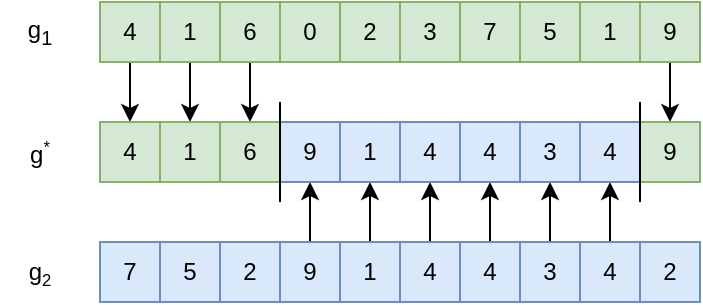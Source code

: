 <mxfile version="12.6.5" type="device"><diagram id="2mAHmwMzr87A_4bNKdTc" name="Page-1"><mxGraphModel dx="665" dy="437" grid="1" gridSize="10" guides="1" tooltips="1" connect="1" arrows="1" fold="1" page="1" pageScale="1" pageWidth="827" pageHeight="1169" math="0" shadow="0"><root><mxCell id="0"/><mxCell id="1" parent="0"/><mxCell id="FqOyELSiY_nIaI49sk2c-47" style="edgeStyle=orthogonalEdgeStyle;rounded=0;orthogonalLoop=1;jettySize=auto;html=1;exitX=0.5;exitY=1;exitDx=0;exitDy=0;entryX=0.5;entryY=0;entryDx=0;entryDy=0;" edge="1" parent="1" source="FqOyELSiY_nIaI49sk2c-1" target="FqOyELSiY_nIaI49sk2c-33"><mxGeometry relative="1" as="geometry"/></mxCell><mxCell id="FqOyELSiY_nIaI49sk2c-1" value="4" style="whiteSpace=wrap;html=1;aspect=fixed;fillColor=#d5e8d4;strokeColor=#82b366;" vertex="1" parent="1"><mxGeometry x="90" y="20" width="30" height="30" as="geometry"/></mxCell><mxCell id="FqOyELSiY_nIaI49sk2c-2" value="g&lt;sub&gt;1&lt;/sub&gt;" style="text;html=1;strokeColor=none;fillColor=none;align=center;verticalAlign=middle;whiteSpace=wrap;rounded=0;" vertex="1" parent="1"><mxGeometry x="40" y="25" width="40" height="20" as="geometry"/></mxCell><mxCell id="FqOyELSiY_nIaI49sk2c-48" style="edgeStyle=orthogonalEdgeStyle;rounded=0;orthogonalLoop=1;jettySize=auto;html=1;exitX=0.5;exitY=1;exitDx=0;exitDy=0;entryX=0.5;entryY=0;entryDx=0;entryDy=0;" edge="1" parent="1" source="FqOyELSiY_nIaI49sk2c-3" target="FqOyELSiY_nIaI49sk2c-35"><mxGeometry relative="1" as="geometry"/></mxCell><mxCell id="FqOyELSiY_nIaI49sk2c-3" value="1" style="whiteSpace=wrap;html=1;aspect=fixed;fillColor=#d5e8d4;strokeColor=#82b366;" vertex="1" parent="1"><mxGeometry x="120" y="20" width="30" height="30" as="geometry"/></mxCell><mxCell id="FqOyELSiY_nIaI49sk2c-4" value="0" style="whiteSpace=wrap;html=1;aspect=fixed;fillColor=#d5e8d4;strokeColor=#82b366;" vertex="1" parent="1"><mxGeometry x="180" y="20" width="30" height="30" as="geometry"/></mxCell><mxCell id="FqOyELSiY_nIaI49sk2c-49" style="edgeStyle=orthogonalEdgeStyle;rounded=0;orthogonalLoop=1;jettySize=auto;html=1;exitX=0.5;exitY=1;exitDx=0;exitDy=0;entryX=0.5;entryY=0;entryDx=0;entryDy=0;" edge="1" parent="1" source="FqOyELSiY_nIaI49sk2c-5" target="FqOyELSiY_nIaI49sk2c-37"><mxGeometry relative="1" as="geometry"/></mxCell><mxCell id="FqOyELSiY_nIaI49sk2c-5" value="6" style="whiteSpace=wrap;html=1;aspect=fixed;fillColor=#d5e8d4;strokeColor=#82b366;" vertex="1" parent="1"><mxGeometry x="150" y="20" width="30" height="30" as="geometry"/></mxCell><mxCell id="FqOyELSiY_nIaI49sk2c-6" value="3" style="whiteSpace=wrap;html=1;aspect=fixed;fillColor=#d5e8d4;strokeColor=#82b366;" vertex="1" parent="1"><mxGeometry x="240" y="20" width="30" height="30" as="geometry"/></mxCell><mxCell id="FqOyELSiY_nIaI49sk2c-7" value="1" style="whiteSpace=wrap;html=1;aspect=fixed;fillColor=#d5e8d4;strokeColor=#82b366;" vertex="1" parent="1"><mxGeometry x="330" y="20" width="30" height="30" as="geometry"/></mxCell><mxCell id="FqOyELSiY_nIaI49sk2c-8" value="7" style="whiteSpace=wrap;html=1;aspect=fixed;fillColor=#d5e8d4;strokeColor=#82b366;" vertex="1" parent="1"><mxGeometry x="270" y="20" width="30" height="30" as="geometry"/></mxCell><mxCell id="FqOyELSiY_nIaI49sk2c-9" value="2" style="whiteSpace=wrap;html=1;aspect=fixed;fillColor=#d5e8d4;strokeColor=#82b366;" vertex="1" parent="1"><mxGeometry x="210" y="20" width="30" height="30" as="geometry"/></mxCell><mxCell id="FqOyELSiY_nIaI49sk2c-10" value="5" style="whiteSpace=wrap;html=1;aspect=fixed;fillColor=#d5e8d4;strokeColor=#82b366;" vertex="1" parent="1"><mxGeometry x="300" y="20" width="30" height="30" as="geometry"/></mxCell><mxCell id="FqOyELSiY_nIaI49sk2c-56" style="edgeStyle=orthogonalEdgeStyle;rounded=0;orthogonalLoop=1;jettySize=auto;html=1;exitX=0.5;exitY=1;exitDx=0;exitDy=0;entryX=0.5;entryY=0;entryDx=0;entryDy=0;" edge="1" parent="1" source="FqOyELSiY_nIaI49sk2c-11" target="FqOyELSiY_nIaI49sk2c-43"><mxGeometry relative="1" as="geometry"/></mxCell><mxCell id="FqOyELSiY_nIaI49sk2c-11" value="9" style="whiteSpace=wrap;html=1;aspect=fixed;fillColor=#d5e8d4;strokeColor=#82b366;" vertex="1" parent="1"><mxGeometry x="360" y="20" width="30" height="30" as="geometry"/></mxCell><mxCell id="FqOyELSiY_nIaI49sk2c-12" value="7" style="whiteSpace=wrap;html=1;aspect=fixed;fillColor=#dae8fc;strokeColor=#6c8ebf;" vertex="1" parent="1"><mxGeometry x="90" y="140" width="30" height="30" as="geometry"/></mxCell><mxCell id="FqOyELSiY_nIaI49sk2c-13" value="g&lt;span style=&quot;font-size: 10px&quot;&gt;&lt;sub&gt;2&lt;/sub&gt;&lt;/span&gt;" style="text;html=1;strokeColor=none;fillColor=none;align=center;verticalAlign=middle;whiteSpace=wrap;rounded=0;" vertex="1" parent="1"><mxGeometry x="40" y="145" width="40" height="20" as="geometry"/></mxCell><mxCell id="FqOyELSiY_nIaI49sk2c-14" value="5" style="whiteSpace=wrap;html=1;aspect=fixed;fillColor=#dae8fc;strokeColor=#6c8ebf;" vertex="1" parent="1"><mxGeometry x="120" y="140" width="30" height="30" as="geometry"/></mxCell><mxCell id="FqOyELSiY_nIaI49sk2c-50" style="edgeStyle=orthogonalEdgeStyle;rounded=0;orthogonalLoop=1;jettySize=auto;html=1;exitX=0.5;exitY=0;exitDx=0;exitDy=0;entryX=0.5;entryY=1;entryDx=0;entryDy=0;" edge="1" parent="1" source="FqOyELSiY_nIaI49sk2c-15" target="FqOyELSiY_nIaI49sk2c-36"><mxGeometry relative="1" as="geometry"/></mxCell><mxCell id="FqOyELSiY_nIaI49sk2c-15" value="9" style="whiteSpace=wrap;html=1;aspect=fixed;fillColor=#dae8fc;strokeColor=#6c8ebf;" vertex="1" parent="1"><mxGeometry x="180" y="140" width="30" height="30" as="geometry"/></mxCell><mxCell id="FqOyELSiY_nIaI49sk2c-16" value="2" style="whiteSpace=wrap;html=1;aspect=fixed;fillColor=#dae8fc;strokeColor=#6c8ebf;" vertex="1" parent="1"><mxGeometry x="150" y="140" width="30" height="30" as="geometry"/></mxCell><mxCell id="FqOyELSiY_nIaI49sk2c-52" style="edgeStyle=orthogonalEdgeStyle;rounded=0;orthogonalLoop=1;jettySize=auto;html=1;exitX=0.5;exitY=0;exitDx=0;exitDy=0;entryX=0.5;entryY=1;entryDx=0;entryDy=0;" edge="1" parent="1" source="FqOyELSiY_nIaI49sk2c-17" target="FqOyELSiY_nIaI49sk2c-38"><mxGeometry relative="1" as="geometry"/></mxCell><mxCell id="FqOyELSiY_nIaI49sk2c-17" value="4" style="whiteSpace=wrap;html=1;aspect=fixed;fillColor=#dae8fc;strokeColor=#6c8ebf;" vertex="1" parent="1"><mxGeometry x="240" y="140" width="30" height="30" as="geometry"/></mxCell><mxCell id="FqOyELSiY_nIaI49sk2c-55" style="edgeStyle=orthogonalEdgeStyle;rounded=0;orthogonalLoop=1;jettySize=auto;html=1;exitX=0.5;exitY=0;exitDx=0;exitDy=0;entryX=0.5;entryY=1;entryDx=0;entryDy=0;" edge="1" parent="1" source="FqOyELSiY_nIaI49sk2c-18" target="FqOyELSiY_nIaI49sk2c-39"><mxGeometry relative="1" as="geometry"/></mxCell><mxCell id="FqOyELSiY_nIaI49sk2c-18" value="4" style="whiteSpace=wrap;html=1;aspect=fixed;fillColor=#dae8fc;strokeColor=#6c8ebf;" vertex="1" parent="1"><mxGeometry x="330" y="140" width="30" height="30" as="geometry"/></mxCell><mxCell id="FqOyELSiY_nIaI49sk2c-53" style="edgeStyle=orthogonalEdgeStyle;rounded=0;orthogonalLoop=1;jettySize=auto;html=1;exitX=0.5;exitY=0;exitDx=0;exitDy=0;entryX=0.5;entryY=1;entryDx=0;entryDy=0;" edge="1" parent="1" source="FqOyELSiY_nIaI49sk2c-19" target="FqOyELSiY_nIaI49sk2c-40"><mxGeometry relative="1" as="geometry"/></mxCell><mxCell id="FqOyELSiY_nIaI49sk2c-19" value="4" style="whiteSpace=wrap;html=1;aspect=fixed;fillColor=#dae8fc;strokeColor=#6c8ebf;" vertex="1" parent="1"><mxGeometry x="270" y="140" width="30" height="30" as="geometry"/></mxCell><mxCell id="FqOyELSiY_nIaI49sk2c-51" style="edgeStyle=orthogonalEdgeStyle;rounded=0;orthogonalLoop=1;jettySize=auto;html=1;exitX=0.5;exitY=0;exitDx=0;exitDy=0;entryX=0.5;entryY=1;entryDx=0;entryDy=0;" edge="1" parent="1" source="FqOyELSiY_nIaI49sk2c-20" target="FqOyELSiY_nIaI49sk2c-41"><mxGeometry relative="1" as="geometry"/></mxCell><mxCell id="FqOyELSiY_nIaI49sk2c-20" value="1" style="whiteSpace=wrap;html=1;aspect=fixed;fillColor=#dae8fc;strokeColor=#6c8ebf;" vertex="1" parent="1"><mxGeometry x="210" y="140" width="30" height="30" as="geometry"/></mxCell><mxCell id="FqOyELSiY_nIaI49sk2c-54" style="edgeStyle=orthogonalEdgeStyle;rounded=0;orthogonalLoop=1;jettySize=auto;html=1;exitX=0.5;exitY=0;exitDx=0;exitDy=0;entryX=0.5;entryY=1;entryDx=0;entryDy=0;" edge="1" parent="1" source="FqOyELSiY_nIaI49sk2c-21" target="FqOyELSiY_nIaI49sk2c-42"><mxGeometry relative="1" as="geometry"/></mxCell><mxCell id="FqOyELSiY_nIaI49sk2c-21" value="3" style="whiteSpace=wrap;html=1;aspect=fixed;fillColor=#dae8fc;strokeColor=#6c8ebf;" vertex="1" parent="1"><mxGeometry x="300" y="140" width="30" height="30" as="geometry"/></mxCell><mxCell id="FqOyELSiY_nIaI49sk2c-22" value="2" style="whiteSpace=wrap;html=1;aspect=fixed;fillColor=#dae8fc;strokeColor=#6c8ebf;" vertex="1" parent="1"><mxGeometry x="360" y="140" width="30" height="30" as="geometry"/></mxCell><mxCell id="FqOyELSiY_nIaI49sk2c-33" value="4" style="whiteSpace=wrap;html=1;aspect=fixed;fillColor=#d5e8d4;strokeColor=#82b366;" vertex="1" parent="1"><mxGeometry x="90" y="80" width="30" height="30" as="geometry"/></mxCell><mxCell id="FqOyELSiY_nIaI49sk2c-34" value="g&lt;span style=&quot;font-size: 10px&quot;&gt;&lt;sup&gt;*&lt;/sup&gt;&lt;/span&gt;" style="text;html=1;strokeColor=none;fillColor=none;align=center;verticalAlign=middle;whiteSpace=wrap;rounded=0;" vertex="1" parent="1"><mxGeometry x="40" y="85" width="40" height="20" as="geometry"/></mxCell><mxCell id="FqOyELSiY_nIaI49sk2c-35" value="1" style="whiteSpace=wrap;html=1;aspect=fixed;fillColor=#d5e8d4;strokeColor=#82b366;" vertex="1" parent="1"><mxGeometry x="120" y="80" width="30" height="30" as="geometry"/></mxCell><mxCell id="FqOyELSiY_nIaI49sk2c-36" value="9" style="whiteSpace=wrap;html=1;aspect=fixed;fillColor=#dae8fc;strokeColor=#6c8ebf;" vertex="1" parent="1"><mxGeometry x="180" y="80" width="30" height="30" as="geometry"/></mxCell><mxCell id="FqOyELSiY_nIaI49sk2c-37" value="6" style="whiteSpace=wrap;html=1;aspect=fixed;fillColor=#d5e8d4;strokeColor=#82b366;" vertex="1" parent="1"><mxGeometry x="150" y="80" width="30" height="30" as="geometry"/></mxCell><mxCell id="FqOyELSiY_nIaI49sk2c-38" value="4" style="whiteSpace=wrap;html=1;aspect=fixed;fillColor=#dae8fc;strokeColor=#6c8ebf;" vertex="1" parent="1"><mxGeometry x="240" y="80" width="30" height="30" as="geometry"/></mxCell><mxCell id="FqOyELSiY_nIaI49sk2c-39" value="4" style="whiteSpace=wrap;html=1;aspect=fixed;fillColor=#dae8fc;strokeColor=#6c8ebf;" vertex="1" parent="1"><mxGeometry x="330" y="80" width="30" height="30" as="geometry"/></mxCell><mxCell id="FqOyELSiY_nIaI49sk2c-40" value="4" style="whiteSpace=wrap;html=1;aspect=fixed;fillColor=#dae8fc;strokeColor=#6c8ebf;" vertex="1" parent="1"><mxGeometry x="270" y="80" width="30" height="30" as="geometry"/></mxCell><mxCell id="FqOyELSiY_nIaI49sk2c-41" value="1" style="whiteSpace=wrap;html=1;aspect=fixed;fillColor=#dae8fc;strokeColor=#6c8ebf;" vertex="1" parent="1"><mxGeometry x="210" y="80" width="30" height="30" as="geometry"/></mxCell><mxCell id="FqOyELSiY_nIaI49sk2c-42" value="3" style="whiteSpace=wrap;html=1;aspect=fixed;fillColor=#dae8fc;strokeColor=#6c8ebf;" vertex="1" parent="1"><mxGeometry x="300" y="80" width="30" height="30" as="geometry"/></mxCell><mxCell id="FqOyELSiY_nIaI49sk2c-43" value="9" style="whiteSpace=wrap;html=1;aspect=fixed;fillColor=#d5e8d4;strokeColor=#82b366;" vertex="1" parent="1"><mxGeometry x="360" y="80" width="30" height="30" as="geometry"/></mxCell><mxCell id="FqOyELSiY_nIaI49sk2c-44" value="" style="endArrow=none;html=1;" edge="1" parent="1"><mxGeometry width="50" height="50" relative="1" as="geometry"><mxPoint x="180" y="120" as="sourcePoint"/><mxPoint x="180" y="70" as="targetPoint"/></mxGeometry></mxCell><mxCell id="FqOyELSiY_nIaI49sk2c-45" value="" style="endArrow=none;html=1;" edge="1" parent="1"><mxGeometry width="50" height="50" relative="1" as="geometry"><mxPoint x="360" y="120" as="sourcePoint"/><mxPoint x="360" y="70" as="targetPoint"/></mxGeometry></mxCell></root></mxGraphModel></diagram></mxfile>